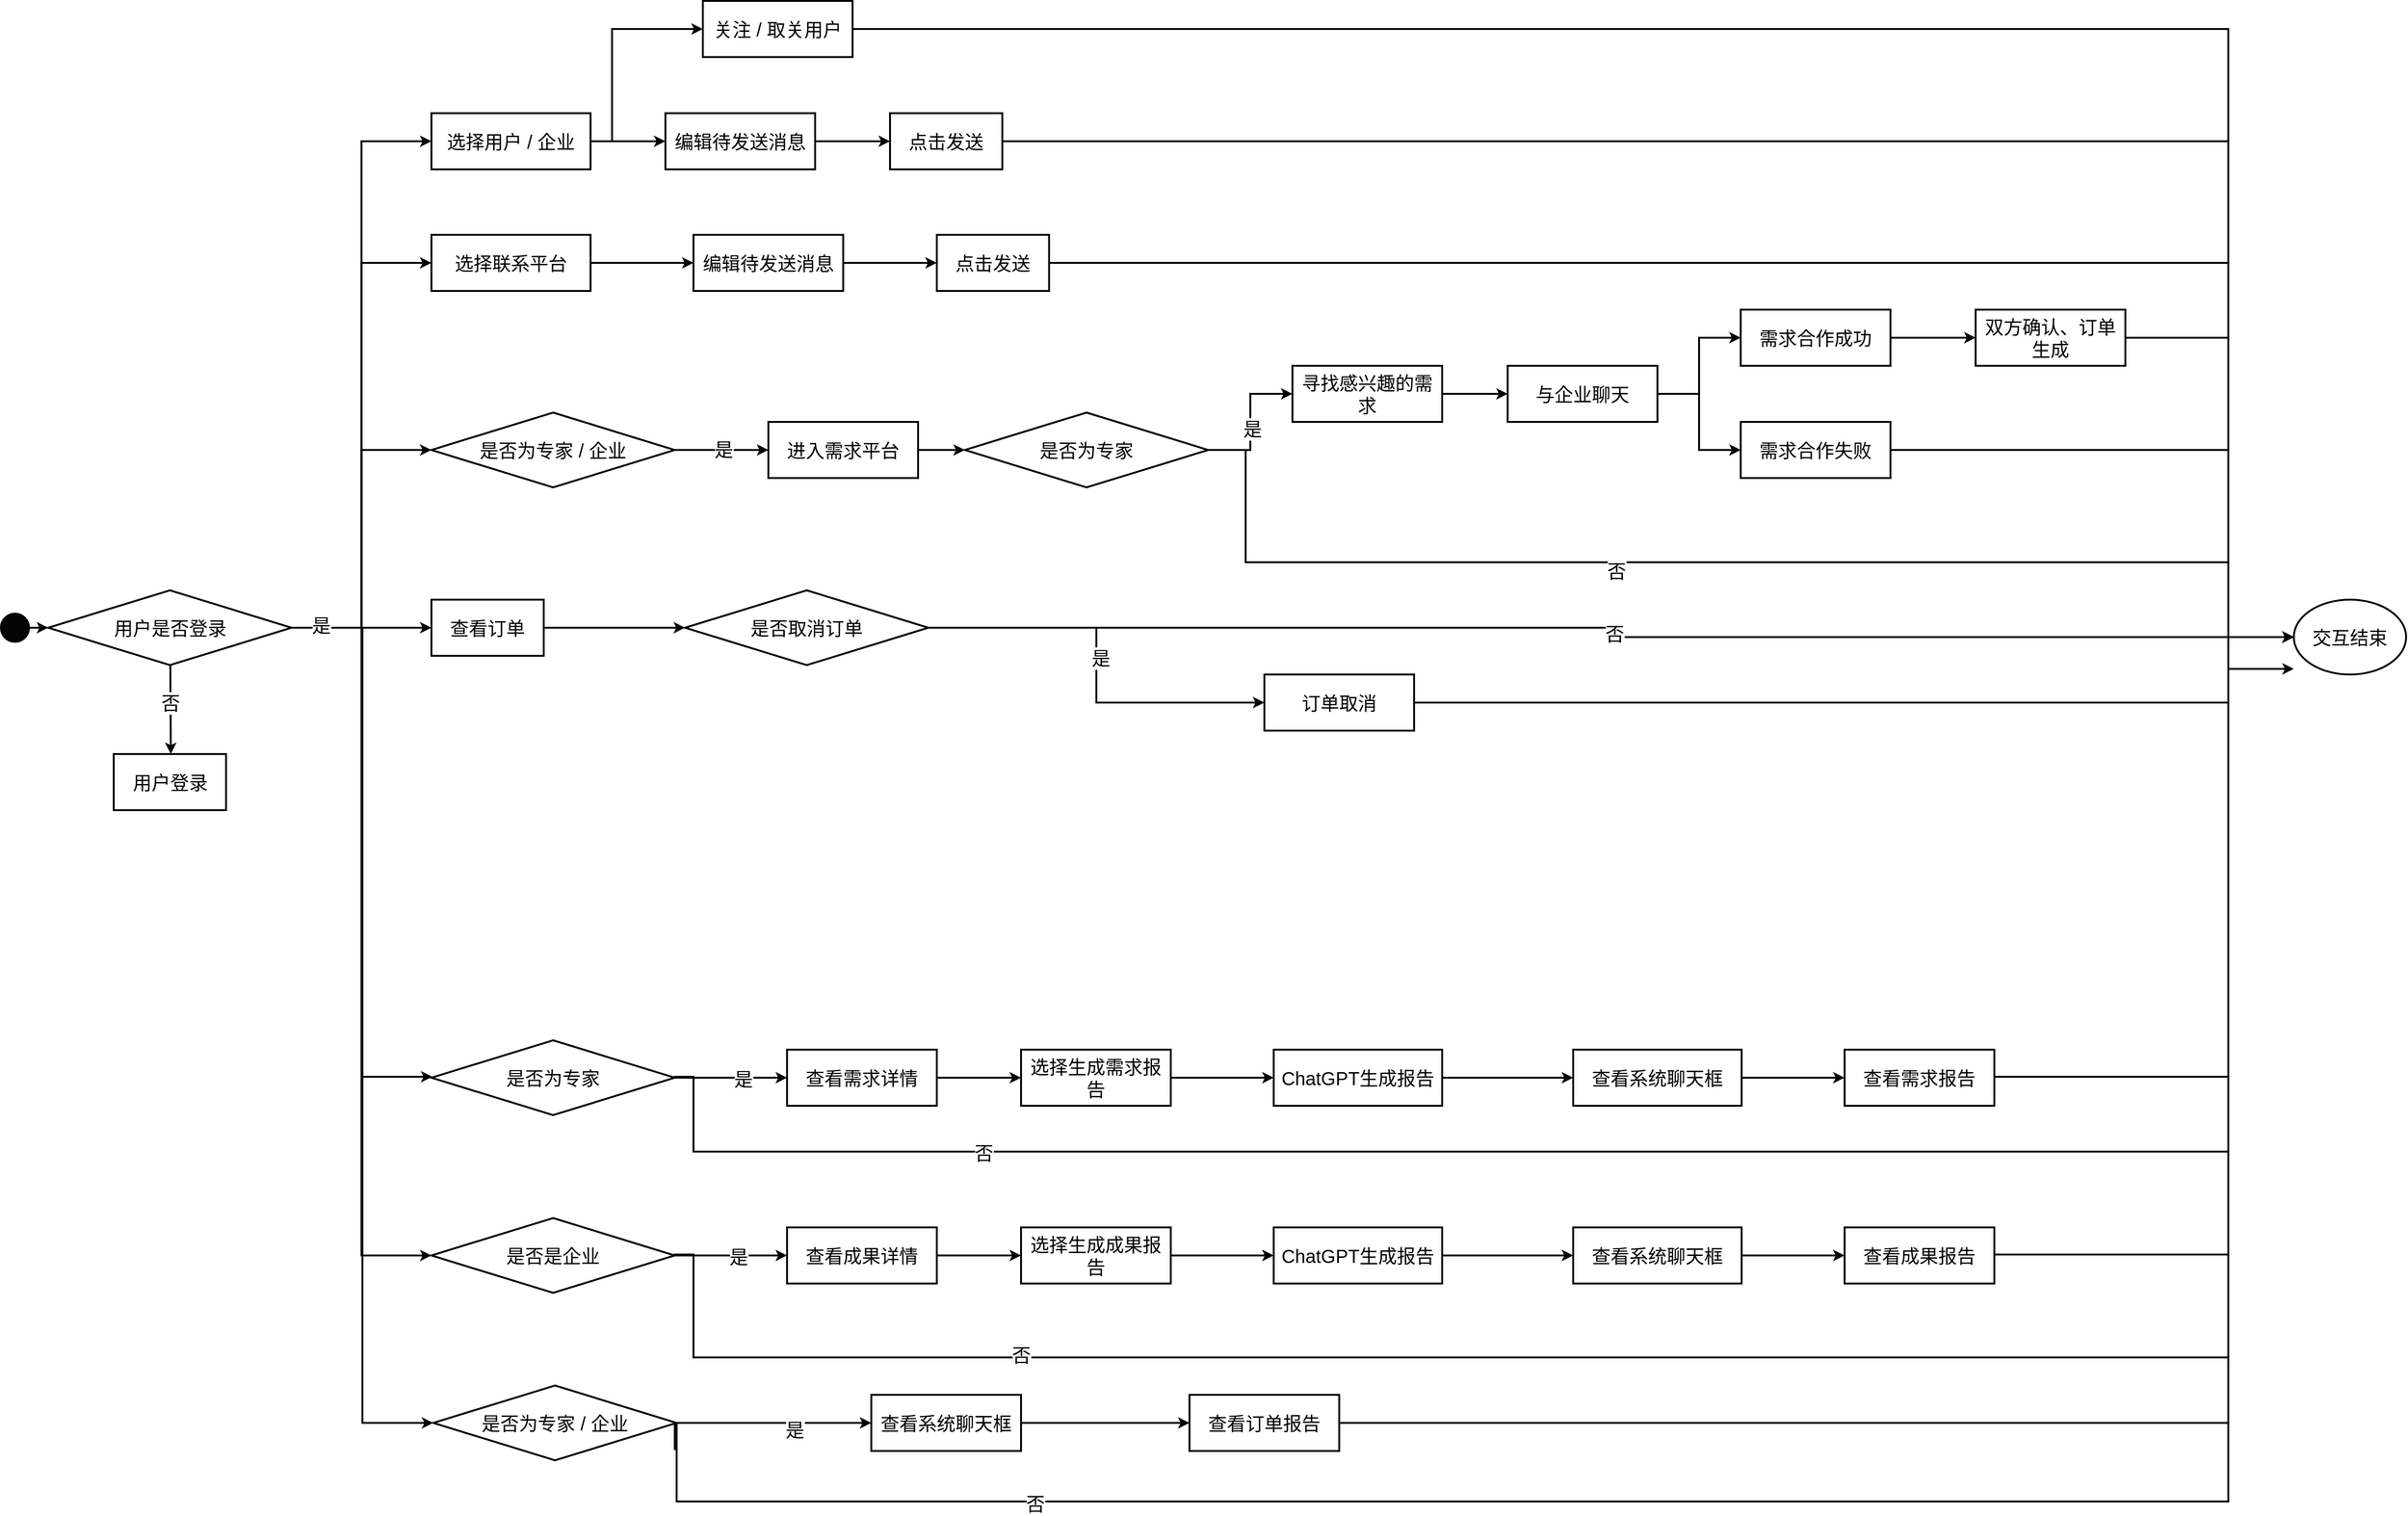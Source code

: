 <mxfile version="24.1.0" type="github">
  <diagram id="6a731a19-8d31-9384-78a2-239565b7b9f0" name="Page-1">
    <mxGraphModel dx="1577" dy="1122" grid="1" gridSize="10" guides="1" tooltips="1" connect="1" arrows="1" fold="1" page="1" pageScale="1" pageWidth="1169" pageHeight="827" background="none" math="0" shadow="0">
      <root>
        <mxCell id="0" />
        <mxCell id="1" parent="0" />
        <mxCell id="CbXRHF5RCjZEcm-ztMFM-64" value="" style="group;strokeWidth=2;spacing=2;fontSize=20;fontColor=default;labelBackgroundColor=none;horizontal=1;" parent="1" vertex="1" connectable="0">
          <mxGeometry x="480" y="170" width="170" height="60" as="geometry" />
        </mxCell>
        <mxCell id="CbXRHF5RCjZEcm-ztMFM-65" style="edgeStyle=orthogonalEdgeStyle;rounded=0;orthogonalLoop=1;jettySize=auto;html=1;exitX=0;exitY=0.5;exitDx=0;exitDy=0;strokeWidth=2;spacing=2;fontSize=20;fontColor=default;labelBackgroundColor=none;horizontal=1;" parent="CbXRHF5RCjZEcm-ztMFM-64" source="CbXRHF5RCjZEcm-ztMFM-66" edge="1">
          <mxGeometry relative="1" as="geometry">
            <mxPoint x="0.447" y="29.895" as="targetPoint" />
          </mxGeometry>
        </mxCell>
        <mxCell id="CbXRHF5RCjZEcm-ztMFM-66" value="&lt;font style=&quot;font-size: 20px;&quot;&gt;选择用户 / 企业&lt;/font&gt;" style="rounded=0;whiteSpace=wrap;html=1;strokeWidth=2;spacing=2;fontSize=20;fontColor=default;labelBackgroundColor=none;horizontal=1;" parent="CbXRHF5RCjZEcm-ztMFM-64" vertex="1">
          <mxGeometry width="170" height="60" as="geometry" />
        </mxCell>
        <mxCell id="CbXRHF5RCjZEcm-ztMFM-73" value="" style="group;strokeWidth=2;spacing=2;fontSize=20;fontColor=default;labelBackgroundColor=none;horizontal=1;" parent="1" vertex="1" connectable="0">
          <mxGeometry x="480" y="1351" width="260" height="80" as="geometry" />
        </mxCell>
        <mxCell id="CbXRHF5RCjZEcm-ztMFM-74" value="&lt;font style=&quot;font-size: 20px;&quot;&gt;是否是企业&lt;/font&gt;" style="rhombus;whiteSpace=wrap;html=1;strokeWidth=2;spacing=2;fontSize=20;fontColor=default;labelBackgroundColor=none;horizontal=1;" parent="CbXRHF5RCjZEcm-ztMFM-73" vertex="1">
          <mxGeometry width="260" height="80" as="geometry" />
        </mxCell>
        <mxCell id="CbXRHF5RCjZEcm-ztMFM-75" value="" style="group;strokeWidth=2;spacing=2;fontSize=20;fontColor=default;labelBackgroundColor=none;horizontal=1;" parent="1" vertex="1" connectable="0">
          <mxGeometry x="730" y="170" width="160" height="60" as="geometry" />
        </mxCell>
        <mxCell id="CbXRHF5RCjZEcm-ztMFM-76" value="&lt;font style=&quot;font-size: 20px;&quot;&gt;编辑待发送消息&lt;/font&gt;" style="rounded=0;whiteSpace=wrap;html=1;strokeWidth=2;spacing=2;fontSize=20;fontColor=default;labelBackgroundColor=none;horizontal=1;" parent="CbXRHF5RCjZEcm-ztMFM-75" vertex="1">
          <mxGeometry width="160" height="60" as="geometry" />
        </mxCell>
        <mxCell id="CbXRHF5RCjZEcm-ztMFM-163" style="edgeStyle=orthogonalEdgeStyle;rounded=0;orthogonalLoop=1;jettySize=auto;html=1;exitX=1;exitY=0.5;exitDx=0;exitDy=0;entryX=0;entryY=0.5;entryDx=0;entryDy=0;strokeWidth=2;fontSize=20;" parent="1" source="CbXRHF5RCjZEcm-ztMFM-83" target="CbXRHF5RCjZEcm-ztMFM-152" edge="1">
          <mxGeometry relative="1" as="geometry">
            <Array as="points">
              <mxPoint x="2400" y="80" />
              <mxPoint x="2400" y="730" />
            </Array>
          </mxGeometry>
        </mxCell>
        <mxCell id="CbXRHF5RCjZEcm-ztMFM-83" value="&lt;font style=&quot;font-size: 20px;&quot;&gt;关注 / 取关用户&lt;/font&gt;" style="rounded=0;whiteSpace=wrap;html=1;strokeWidth=2;spacing=2;fontSize=20;fontColor=default;labelBackgroundColor=none;horizontal=1;" parent="1" vertex="1">
          <mxGeometry x="770" y="50" width="160" height="60" as="geometry" />
        </mxCell>
        <mxCell id="CbXRHF5RCjZEcm-ztMFM-165" style="edgeStyle=orthogonalEdgeStyle;rounded=0;orthogonalLoop=1;jettySize=auto;html=1;exitX=1;exitY=0.5;exitDx=0;exitDy=0;entryX=0;entryY=0.5;entryDx=0;entryDy=0;strokeWidth=2;fontSize=20;" parent="1" edge="1">
          <mxGeometry relative="1" as="geometry">
            <mxPoint x="1090" y="200" as="sourcePoint" />
            <mxPoint x="2470.0" y="730" as="targetPoint" />
            <Array as="points">
              <mxPoint x="2400" y="200" />
              <mxPoint x="2400" y="730" />
            </Array>
          </mxGeometry>
        </mxCell>
        <mxCell id="CbXRHF5RCjZEcm-ztMFM-85" value="&lt;font style=&quot;font-size: 20px;&quot;&gt;点击发送&lt;/font&gt;" style="rounded=0;whiteSpace=wrap;html=1;strokeWidth=2;spacing=2;fontSize=20;fontColor=default;labelBackgroundColor=none;horizontal=1;" parent="1" vertex="1">
          <mxGeometry x="970" y="170" width="120" height="60" as="geometry" />
        </mxCell>
        <mxCell id="CbXRHF5RCjZEcm-ztMFM-90" style="edgeStyle=orthogonalEdgeStyle;rounded=0;orthogonalLoop=1;jettySize=auto;html=1;exitX=1;exitY=0.5;exitDx=0;exitDy=0;strokeWidth=2;spacing=2;fontSize=20;fontColor=default;labelBackgroundColor=none;horizontal=1;" parent="1" source="CbXRHF5RCjZEcm-ztMFM-66" target="CbXRHF5RCjZEcm-ztMFM-76" edge="1">
          <mxGeometry relative="1" as="geometry" />
        </mxCell>
        <mxCell id="CbXRHF5RCjZEcm-ztMFM-91" style="edgeStyle=orthogonalEdgeStyle;rounded=0;orthogonalLoop=1;jettySize=auto;html=1;exitX=1;exitY=0.5;exitDx=0;exitDy=0;strokeWidth=2;spacing=2;fontSize=20;fontColor=default;labelBackgroundColor=none;horizontal=1;" parent="1" source="CbXRHF5RCjZEcm-ztMFM-66" target="CbXRHF5RCjZEcm-ztMFM-83" edge="1">
          <mxGeometry relative="1" as="geometry">
            <mxPoint x="732" y="80" as="targetPoint" />
            <Array as="points">
              <mxPoint x="673" y="200" />
              <mxPoint x="673" y="80" />
            </Array>
          </mxGeometry>
        </mxCell>
        <mxCell id="CbXRHF5RCjZEcm-ztMFM-93" style="edgeStyle=orthogonalEdgeStyle;rounded=0;orthogonalLoop=1;jettySize=auto;html=1;exitX=1;exitY=0.5;exitDx=0;exitDy=0;entryX=0;entryY=0.5;entryDx=0;entryDy=0;strokeWidth=2;spacing=2;fontSize=20;fontColor=default;labelBackgroundColor=none;horizontal=1;" parent="1" source="CbXRHF5RCjZEcm-ztMFM-76" target="CbXRHF5RCjZEcm-ztMFM-85" edge="1">
          <mxGeometry relative="1" as="geometry" />
        </mxCell>
        <mxCell id="CbXRHF5RCjZEcm-ztMFM-95" value="" style="group;strokeWidth=2;spacing=2;fontSize=20;fontColor=default;labelBackgroundColor=none;horizontal=1;" parent="1" vertex="1" connectable="0">
          <mxGeometry x="480" y="490" width="260" height="80" as="geometry" />
        </mxCell>
        <mxCell id="CbXRHF5RCjZEcm-ztMFM-96" value="&lt;font style=&quot;font-size: 20px;&quot;&gt;是否为专家 / 企业&lt;/font&gt;" style="rhombus;whiteSpace=wrap;html=1;strokeWidth=2;spacing=2;fontSize=20;fontColor=default;labelBackgroundColor=none;horizontal=1;" parent="CbXRHF5RCjZEcm-ztMFM-95" vertex="1">
          <mxGeometry width="260" height="80" as="geometry" />
        </mxCell>
        <mxCell id="CbXRHF5RCjZEcm-ztMFM-98" value="" style="group;strokeWidth=2;spacing=2;fontSize=20;fontColor=default;labelBackgroundColor=none;horizontal=1;" parent="1" vertex="1" connectable="0">
          <mxGeometry x="840" y="500" width="160" height="60" as="geometry" />
        </mxCell>
        <mxCell id="CbXRHF5RCjZEcm-ztMFM-99" value="&lt;font style=&quot;font-size: 20px;&quot;&gt;进入需求平台&lt;/font&gt;" style="rounded=0;whiteSpace=wrap;html=1;strokeWidth=2;spacing=2;fontSize=20;fontColor=default;labelBackgroundColor=none;horizontal=1;" parent="CbXRHF5RCjZEcm-ztMFM-98" vertex="1">
          <mxGeometry width="160" height="60" as="geometry" />
        </mxCell>
        <mxCell id="CbXRHF5RCjZEcm-ztMFM-100" value="" style="group;strokeWidth=2;spacing=2;fontSize=20;fontColor=default;labelBackgroundColor=none;horizontal=1;" parent="1" vertex="1" connectable="0">
          <mxGeometry x="480" y="300" width="170" height="60" as="geometry" />
        </mxCell>
        <mxCell id="CbXRHF5RCjZEcm-ztMFM-101" style="edgeStyle=orthogonalEdgeStyle;rounded=0;orthogonalLoop=1;jettySize=auto;html=1;exitX=0;exitY=0.5;exitDx=0;exitDy=0;strokeWidth=2;spacing=2;fontSize=20;fontColor=default;labelBackgroundColor=none;horizontal=1;" parent="CbXRHF5RCjZEcm-ztMFM-100" source="CbXRHF5RCjZEcm-ztMFM-102" edge="1">
          <mxGeometry relative="1" as="geometry">
            <mxPoint x="0.447" y="29.895" as="targetPoint" />
          </mxGeometry>
        </mxCell>
        <mxCell id="CbXRHF5RCjZEcm-ztMFM-102" value="&lt;font style=&quot;font-size: 20px;&quot;&gt;选择联系平台&lt;/font&gt;" style="rounded=0;whiteSpace=wrap;html=1;strokeWidth=2;spacing=2;fontSize=20;fontColor=default;labelBackgroundColor=none;horizontal=1;" parent="CbXRHF5RCjZEcm-ztMFM-100" vertex="1">
          <mxGeometry width="170" height="60" as="geometry" />
        </mxCell>
        <mxCell id="CbXRHF5RCjZEcm-ztMFM-166" style="edgeStyle=orthogonalEdgeStyle;rounded=0;orthogonalLoop=1;jettySize=auto;html=1;exitX=1;exitY=0.5;exitDx=0;exitDy=0;entryX=0;entryY=0.5;entryDx=0;entryDy=0;strokeWidth=2;fontSize=20;" parent="1" source="CbXRHF5RCjZEcm-ztMFM-105" target="CbXRHF5RCjZEcm-ztMFM-152" edge="1">
          <mxGeometry relative="1" as="geometry">
            <Array as="points">
              <mxPoint x="2400" y="330" />
              <mxPoint x="2400" y="730" />
            </Array>
          </mxGeometry>
        </mxCell>
        <mxCell id="CbXRHF5RCjZEcm-ztMFM-105" value="&lt;font style=&quot;font-size: 20px;&quot;&gt;点击发送&lt;/font&gt;" style="rounded=0;whiteSpace=wrap;html=1;strokeWidth=2;spacing=2;fontSize=20;fontColor=default;labelBackgroundColor=none;horizontal=1;" parent="1" vertex="1">
          <mxGeometry x="1020" y="300" width="120" height="60" as="geometry" />
        </mxCell>
        <mxCell id="CbXRHF5RCjZEcm-ztMFM-106" value="" style="group;strokeWidth=2;spacing=2;fontSize=20;fontColor=default;labelBackgroundColor=none;horizontal=1;" parent="1" vertex="1" connectable="0">
          <mxGeometry x="1050" y="490" width="260" height="80" as="geometry" />
        </mxCell>
        <mxCell id="CbXRHF5RCjZEcm-ztMFM-107" value="&lt;font style=&quot;font-size: 20px;&quot;&gt;是否为专家&lt;/font&gt;" style="rhombus;whiteSpace=wrap;html=1;strokeWidth=2;spacing=2;fontSize=20;fontColor=default;labelBackgroundColor=none;horizontal=1;" parent="CbXRHF5RCjZEcm-ztMFM-106" vertex="1">
          <mxGeometry width="260" height="80" as="geometry" />
        </mxCell>
        <mxCell id="CbXRHF5RCjZEcm-ztMFM-108" value="" style="group;strokeWidth=2;spacing=2;fontSize=20;fontColor=default;labelBackgroundColor=none;horizontal=1;" parent="1" vertex="1" connectable="0">
          <mxGeometry x="1400" y="440" width="160" height="60" as="geometry" />
        </mxCell>
        <mxCell id="CbXRHF5RCjZEcm-ztMFM-109" value="&lt;font style=&quot;font-size: 20px;&quot;&gt;寻找感兴趣的需求&lt;/font&gt;" style="rounded=0;whiteSpace=wrap;html=1;strokeWidth=2;spacing=2;fontSize=20;fontColor=default;labelBackgroundColor=none;horizontal=1;" parent="CbXRHF5RCjZEcm-ztMFM-108" vertex="1">
          <mxGeometry width="160" height="60" as="geometry" />
        </mxCell>
        <mxCell id="CbXRHF5RCjZEcm-ztMFM-110" value="" style="group;strokeWidth=2;spacing=2;fontSize=20;fontColor=default;labelBackgroundColor=none;horizontal=1;" parent="1" vertex="1" connectable="0">
          <mxGeometry x="1630" y="440" width="160" height="60" as="geometry" />
        </mxCell>
        <mxCell id="CbXRHF5RCjZEcm-ztMFM-111" value="&lt;font style=&quot;font-size: 20px;&quot;&gt;与企业聊天&lt;/font&gt;" style="rounded=0;whiteSpace=wrap;html=1;strokeWidth=2;spacing=2;fontSize=20;fontColor=default;labelBackgroundColor=none;horizontal=1;" parent="CbXRHF5RCjZEcm-ztMFM-110" vertex="1">
          <mxGeometry width="160" height="60" as="geometry" />
        </mxCell>
        <mxCell id="CbXRHF5RCjZEcm-ztMFM-112" value="" style="group;strokeWidth=2;spacing=2;fontSize=20;fontColor=default;labelBackgroundColor=none;horizontal=1;" parent="1" vertex="1" connectable="0">
          <mxGeometry x="1879" y="380" width="160" height="60" as="geometry" />
        </mxCell>
        <mxCell id="CbXRHF5RCjZEcm-ztMFM-113" value="&lt;font style=&quot;font-size: 20px;&quot;&gt;需求合作成功&lt;/font&gt;" style="rounded=0;whiteSpace=wrap;html=1;strokeWidth=2;spacing=2;fontSize=20;fontColor=default;labelBackgroundColor=none;horizontal=1;" parent="CbXRHF5RCjZEcm-ztMFM-112" vertex="1">
          <mxGeometry width="160" height="60" as="geometry" />
        </mxCell>
        <mxCell id="CbXRHF5RCjZEcm-ztMFM-114" value="" style="group;strokeWidth=2;spacing=2;fontSize=20;fontColor=default;labelBackgroundColor=none;horizontal=1;" parent="1" vertex="1" connectable="0">
          <mxGeometry x="1879" y="500" width="160" height="60" as="geometry" />
        </mxCell>
        <mxCell id="CbXRHF5RCjZEcm-ztMFM-115" value="&lt;font style=&quot;font-size: 20px;&quot;&gt;需求合作失败&lt;/font&gt;" style="rounded=0;whiteSpace=wrap;html=1;strokeWidth=2;spacing=2;fontSize=20;fontColor=default;labelBackgroundColor=none;horizontal=1;" parent="CbXRHF5RCjZEcm-ztMFM-114" vertex="1">
          <mxGeometry width="160" height="60" as="geometry" />
        </mxCell>
        <mxCell id="CbXRHF5RCjZEcm-ztMFM-116" value="" style="group;strokeWidth=2;spacing=2;fontSize=20;fontColor=default;labelBackgroundColor=none;horizontal=1;" parent="1" vertex="1" connectable="0">
          <mxGeometry x="2130" y="380" width="160" height="60" as="geometry" />
        </mxCell>
        <mxCell id="CbXRHF5RCjZEcm-ztMFM-117" value="&lt;font style=&quot;font-size: 20px;&quot;&gt;双方确认、订单生成&lt;/font&gt;" style="rounded=0;whiteSpace=wrap;html=1;strokeWidth=2;spacing=2;fontSize=20;fontColor=default;labelBackgroundColor=none;horizontal=1;" parent="CbXRHF5RCjZEcm-ztMFM-116" vertex="1">
          <mxGeometry width="160" height="60" as="geometry" />
        </mxCell>
        <mxCell id="CbXRHF5RCjZEcm-ztMFM-118" value="" style="group;strokeWidth=2;spacing=2;fontSize=20;fontColor=default;labelBackgroundColor=none;horizontal=1;" parent="1" vertex="1" connectable="0">
          <mxGeometry x="480" y="690" width="120" height="60" as="geometry" />
        </mxCell>
        <mxCell id="CbXRHF5RCjZEcm-ztMFM-120" value="&lt;font style=&quot;font-size: 20px;&quot;&gt;查看订单&lt;/font&gt;" style="rounded=0;whiteSpace=wrap;html=1;strokeWidth=2;spacing=2;fontSize=20;fontColor=default;labelBackgroundColor=none;horizontal=1;" parent="CbXRHF5RCjZEcm-ztMFM-118" vertex="1">
          <mxGeometry width="120" height="60" as="geometry" />
        </mxCell>
        <mxCell id="CbXRHF5RCjZEcm-ztMFM-121" value="" style="group;strokeWidth=2;spacing=2;fontSize=20;fontColor=default;labelBackgroundColor=none;horizontal=1;" parent="1" vertex="1" connectable="0">
          <mxGeometry x="751" y="680" width="260" height="80" as="geometry" />
        </mxCell>
        <mxCell id="CbXRHF5RCjZEcm-ztMFM-122" value="&lt;font style=&quot;font-size: 20px;&quot;&gt;是否取消订单&lt;/font&gt;" style="rhombus;whiteSpace=wrap;html=1;strokeWidth=2;spacing=2;fontSize=20;fontColor=default;labelBackgroundColor=none;horizontal=1;" parent="CbXRHF5RCjZEcm-ztMFM-121" vertex="1">
          <mxGeometry width="260" height="80" as="geometry" />
        </mxCell>
        <mxCell id="CbXRHF5RCjZEcm-ztMFM-193" style="edgeStyle=orthogonalEdgeStyle;rounded=0;orthogonalLoop=1;jettySize=auto;html=1;exitX=1;exitY=0.5;exitDx=0;exitDy=0;entryX=0;entryY=0.5;entryDx=0;entryDy=0;strokeWidth=2;fontSize=20;" parent="1" source="CbXRHF5RCjZEcm-ztMFM-124" target="CbXRHF5RCjZEcm-ztMFM-152" edge="1">
          <mxGeometry relative="1" as="geometry">
            <Array as="points">
              <mxPoint x="2400" y="800" />
              <mxPoint x="2400" y="730" />
            </Array>
          </mxGeometry>
        </mxCell>
        <mxCell id="CbXRHF5RCjZEcm-ztMFM-124" value="&lt;font style=&quot;font-size: 20px;&quot;&gt;订单取消&lt;/font&gt;" style="rounded=0;whiteSpace=wrap;html=1;strokeWidth=2;spacing=2;fontSize=20;fontColor=default;labelBackgroundColor=none;horizontal=1;" parent="1" vertex="1">
          <mxGeometry x="1370" y="770" width="160" height="60" as="geometry" />
        </mxCell>
        <mxCell id="CbXRHF5RCjZEcm-ztMFM-125" value="" style="group;strokeWidth=2;spacing=2;fontSize=20;fontColor=default;labelBackgroundColor=none;horizontal=1;" parent="1" vertex="1" connectable="0">
          <mxGeometry x="482" y="1530" width="260" height="80" as="geometry" />
        </mxCell>
        <mxCell id="CbXRHF5RCjZEcm-ztMFM-126" value="&lt;font style=&quot;font-size: 20px;&quot;&gt;是否为专家 / 企业&lt;/font&gt;" style="rhombus;whiteSpace=wrap;html=1;strokeWidth=2;spacing=2;fontSize=20;fontColor=default;labelBackgroundColor=none;horizontal=1;" parent="CbXRHF5RCjZEcm-ztMFM-125" vertex="1">
          <mxGeometry width="260" height="80" as="geometry" />
        </mxCell>
        <mxCell id="CbXRHF5RCjZEcm-ztMFM-127" value="" style="group;strokeWidth=2;spacing=2;fontSize=20;fontColor=default;labelBackgroundColor=none;horizontal=1;" parent="1" vertex="1" connectable="0">
          <mxGeometry x="480" y="1161" width="260" height="80" as="geometry" />
        </mxCell>
        <mxCell id="CbXRHF5RCjZEcm-ztMFM-128" value="&lt;font style=&quot;font-size: 20px;&quot;&gt;是否为专家&lt;/font&gt;" style="rhombus;whiteSpace=wrap;html=1;strokeWidth=2;spacing=2;fontSize=20;fontColor=default;labelBackgroundColor=none;horizontal=1;" parent="CbXRHF5RCjZEcm-ztMFM-127" vertex="1">
          <mxGeometry width="260" height="80" as="geometry" />
        </mxCell>
        <mxCell id="CbXRHF5RCjZEcm-ztMFM-129" value="" style="group;strokeWidth=2;spacing=2;fontSize=20;fontColor=default;labelBackgroundColor=none;horizontal=1;" parent="1" vertex="1" connectable="0">
          <mxGeometry x="950" y="1540" width="160" height="60" as="geometry" />
        </mxCell>
        <mxCell id="CbXRHF5RCjZEcm-ztMFM-130" value="&lt;font style=&quot;font-size: 20px;&quot;&gt;查看系统聊天框&lt;/font&gt;" style="rounded=0;whiteSpace=wrap;html=1;strokeWidth=2;spacing=2;fontSize=20;fontColor=default;labelBackgroundColor=none;horizontal=1;" parent="CbXRHF5RCjZEcm-ztMFM-129" vertex="1">
          <mxGeometry width="160" height="60" as="geometry" />
        </mxCell>
        <mxCell id="CbXRHF5RCjZEcm-ztMFM-131" value="" style="group;strokeWidth=2;spacing=2;fontSize=20;fontColor=default;labelBackgroundColor=none;horizontal=1;" parent="1" vertex="1" connectable="0">
          <mxGeometry x="1290" y="1540" width="160" height="60" as="geometry" />
        </mxCell>
        <mxCell id="CbXRHF5RCjZEcm-ztMFM-132" value="&lt;font style=&quot;font-size: 20px;&quot;&gt;查看订单报告&lt;/font&gt;" style="rounded=0;whiteSpace=wrap;html=1;strokeWidth=2;spacing=2;fontSize=20;fontColor=default;labelBackgroundColor=none;horizontal=1;" parent="CbXRHF5RCjZEcm-ztMFM-131" vertex="1">
          <mxGeometry width="160" height="60" as="geometry" />
        </mxCell>
        <mxCell id="CbXRHF5RCjZEcm-ztMFM-133" value="" style="group;strokeWidth=2;spacing=2;fontSize=20;fontColor=default;labelBackgroundColor=none;horizontal=1;" parent="1" vertex="1" connectable="0">
          <mxGeometry x="860" y="1171" width="190" height="91" as="geometry" />
        </mxCell>
        <mxCell id="CbXRHF5RCjZEcm-ztMFM-134" value="&lt;font style=&quot;font-size: 20px;&quot;&gt;查看需求详情&lt;/font&gt;" style="rounded=0;whiteSpace=wrap;html=1;strokeWidth=2;spacing=2;fontSize=20;fontColor=default;labelBackgroundColor=none;horizontal=1;" parent="CbXRHF5RCjZEcm-ztMFM-133" vertex="1">
          <mxGeometry width="160" height="60" as="geometry" />
        </mxCell>
        <mxCell id="CbXRHF5RCjZEcm-ztMFM-204" style="edgeStyle=orthogonalEdgeStyle;rounded=0;orthogonalLoop=1;jettySize=auto;html=1;exitX=1;exitY=0.5;exitDx=0;exitDy=0;entryX=0;entryY=0.5;entryDx=0;entryDy=0;strokeWidth=2;fontSize=20;" parent="1" source="CbXRHF5RCjZEcm-ztMFM-135" target="CbXRHF5RCjZEcm-ztMFM-146" edge="1">
          <mxGeometry relative="1" as="geometry" />
        </mxCell>
        <mxCell id="CbXRHF5RCjZEcm-ztMFM-135" value="&lt;font style=&quot;font-size: 20px;&quot;&gt;选择生成需求报告&lt;/font&gt;" style="rounded=0;whiteSpace=wrap;html=1;strokeWidth=2;spacing=2;fontSize=20;fontColor=default;labelBackgroundColor=none;horizontal=1;" parent="1" vertex="1">
          <mxGeometry x="1110" y="1171" width="160" height="60" as="geometry" />
        </mxCell>
        <mxCell id="CbXRHF5RCjZEcm-ztMFM-205" style="edgeStyle=orthogonalEdgeStyle;rounded=0;orthogonalLoop=1;jettySize=auto;html=1;exitX=1;exitY=0.5;exitDx=0;exitDy=0;strokeWidth=2;fontSize=20;" parent="1" source="CbXRHF5RCjZEcm-ztMFM-137" target="CbXRHF5RCjZEcm-ztMFM-147" edge="1">
          <mxGeometry relative="1" as="geometry" />
        </mxCell>
        <mxCell id="CbXRHF5RCjZEcm-ztMFM-137" value="&lt;span style=&quot;font-size: 20px;&quot;&gt;ChatGPT生成报告&lt;/span&gt;" style="rounded=0;whiteSpace=wrap;html=1;strokeWidth=2;spacing=2;fontSize=20;fontColor=default;labelBackgroundColor=none;horizontal=1;" parent="1" vertex="1">
          <mxGeometry x="1380" y="1361" width="180" height="60" as="geometry" />
        </mxCell>
        <mxCell id="CbXRHF5RCjZEcm-ztMFM-208" style="edgeStyle=orthogonalEdgeStyle;rounded=0;orthogonalLoop=1;jettySize=auto;html=1;exitX=1;exitY=0.5;exitDx=0;exitDy=0;entryX=0;entryY=0.5;entryDx=0;entryDy=0;strokeWidth=2;fontSize=20;" parent="1" source="CbXRHF5RCjZEcm-ztMFM-138" target="CbXRHF5RCjZEcm-ztMFM-141" edge="1">
          <mxGeometry relative="1" as="geometry" />
        </mxCell>
        <mxCell id="CbXRHF5RCjZEcm-ztMFM-138" value="&lt;span style=&quot;font-size: 20px;&quot;&gt;查看系统聊天框&lt;/span&gt;" style="rounded=0;whiteSpace=wrap;html=1;strokeWidth=2;spacing=2;fontSize=20;fontColor=default;labelBackgroundColor=none;horizontal=1;" parent="1" vertex="1">
          <mxGeometry x="1700" y="1171" width="180" height="60" as="geometry" />
        </mxCell>
        <mxCell id="CbXRHF5RCjZEcm-ztMFM-140" value="" style="group;strokeWidth=2;spacing=2;fontSize=20;fontColor=default;labelBackgroundColor=none;horizontal=1;" parent="1" vertex="1" connectable="0">
          <mxGeometry x="1990" y="1171" width="190" height="91" as="geometry" />
        </mxCell>
        <mxCell id="CbXRHF5RCjZEcm-ztMFM-141" value="&lt;font style=&quot;font-size: 20px;&quot;&gt;查看需求报告&lt;/font&gt;" style="rounded=0;whiteSpace=wrap;html=1;strokeWidth=2;spacing=2;fontSize=20;fontColor=default;labelBackgroundColor=none;horizontal=1;" parent="CbXRHF5RCjZEcm-ztMFM-140" vertex="1">
          <mxGeometry width="160" height="60" as="geometry" />
        </mxCell>
        <mxCell id="CbXRHF5RCjZEcm-ztMFM-142" value="" style="group;strokeWidth=2;spacing=2;fontSize=20;fontColor=default;labelBackgroundColor=none;horizontal=1;" parent="1" vertex="1" connectable="0">
          <mxGeometry x="860" y="1361" width="190" height="91" as="geometry" />
        </mxCell>
        <mxCell id="CbXRHF5RCjZEcm-ztMFM-143" value="&lt;font style=&quot;font-size: 20px;&quot;&gt;查看成果详情&lt;/font&gt;" style="rounded=0;whiteSpace=wrap;html=1;strokeWidth=2;spacing=2;fontSize=20;fontColor=default;labelBackgroundColor=none;horizontal=1;" parent="CbXRHF5RCjZEcm-ztMFM-142" vertex="1">
          <mxGeometry width="160" height="60" as="geometry" />
        </mxCell>
        <mxCell id="CbXRHF5RCjZEcm-ztMFM-202" style="edgeStyle=orthogonalEdgeStyle;rounded=0;orthogonalLoop=1;jettySize=auto;html=1;exitX=1;exitY=0.5;exitDx=0;exitDy=0;entryX=0;entryY=0.5;entryDx=0;entryDy=0;strokeWidth=2;fontSize=20;" parent="1" source="CbXRHF5RCjZEcm-ztMFM-145" target="CbXRHF5RCjZEcm-ztMFM-137" edge="1">
          <mxGeometry relative="1" as="geometry" />
        </mxCell>
        <mxCell id="CbXRHF5RCjZEcm-ztMFM-145" value="&lt;font style=&quot;font-size: 20px;&quot;&gt;选择生成成果&lt;/font&gt;&lt;span style=&quot;font-size: 20px;&quot;&gt;报告&lt;/span&gt;" style="rounded=0;whiteSpace=wrap;html=1;strokeWidth=2;spacing=2;fontSize=20;fontColor=default;labelBackgroundColor=none;horizontal=1;" parent="1" vertex="1">
          <mxGeometry x="1110" y="1361" width="160" height="60" as="geometry" />
        </mxCell>
        <mxCell id="CbXRHF5RCjZEcm-ztMFM-207" style="edgeStyle=orthogonalEdgeStyle;rounded=0;orthogonalLoop=1;jettySize=auto;html=1;exitX=1;exitY=0.5;exitDx=0;exitDy=0;entryX=0;entryY=0.5;entryDx=0;entryDy=0;strokeWidth=2;fontSize=20;" parent="1" source="CbXRHF5RCjZEcm-ztMFM-146" target="CbXRHF5RCjZEcm-ztMFM-138" edge="1">
          <mxGeometry relative="1" as="geometry" />
        </mxCell>
        <mxCell id="CbXRHF5RCjZEcm-ztMFM-146" value="&lt;span style=&quot;font-size: 20px;&quot;&gt;ChatGPT生成报告&lt;/span&gt;" style="rounded=0;whiteSpace=wrap;html=1;strokeWidth=2;spacing=2;fontSize=20;fontColor=default;labelBackgroundColor=none;horizontal=1;" parent="1" vertex="1">
          <mxGeometry x="1380" y="1171" width="180" height="60" as="geometry" />
        </mxCell>
        <mxCell id="CbXRHF5RCjZEcm-ztMFM-206" style="edgeStyle=orthogonalEdgeStyle;rounded=0;orthogonalLoop=1;jettySize=auto;html=1;exitX=1;exitY=0.5;exitDx=0;exitDy=0;entryX=0;entryY=0.5;entryDx=0;entryDy=0;strokeWidth=2;fontSize=20;" parent="1" source="CbXRHF5RCjZEcm-ztMFM-147" target="CbXRHF5RCjZEcm-ztMFM-149" edge="1">
          <mxGeometry relative="1" as="geometry" />
        </mxCell>
        <mxCell id="CbXRHF5RCjZEcm-ztMFM-147" value="&lt;span style=&quot;font-size: 20px;&quot;&gt;查看系统聊天框&lt;/span&gt;" style="rounded=0;whiteSpace=wrap;html=1;strokeWidth=2;spacing=2;fontSize=20;fontColor=default;labelBackgroundColor=none;horizontal=1;" parent="1" vertex="1">
          <mxGeometry x="1700" y="1361" width="180" height="60" as="geometry" />
        </mxCell>
        <mxCell id="CbXRHF5RCjZEcm-ztMFM-148" value="" style="group;strokeWidth=2;spacing=2;fontSize=20;fontColor=default;labelBackgroundColor=none;horizontal=1;" parent="1" vertex="1" connectable="0">
          <mxGeometry x="1990" y="1361" width="190" height="91" as="geometry" />
        </mxCell>
        <mxCell id="CbXRHF5RCjZEcm-ztMFM-149" value="&lt;font style=&quot;font-size: 20px;&quot;&gt;查看成果报告&lt;/font&gt;" style="rounded=0;whiteSpace=wrap;html=1;strokeWidth=2;spacing=2;fontSize=20;fontColor=default;labelBackgroundColor=none;horizontal=1;" parent="CbXRHF5RCjZEcm-ztMFM-148" vertex="1">
          <mxGeometry width="160" height="60" as="geometry" />
        </mxCell>
        <mxCell id="CbXRHF5RCjZEcm-ztMFM-55" value="" style="ellipse;whiteSpace=wrap;html=1;aspect=fixed;fillColor=#050505;strokeWidth=2;spacing=2;fontSize=20;fontColor=default;labelBackgroundColor=none;horizontal=1;" parent="1" vertex="1">
          <mxGeometry x="20" y="705" width="30" height="30" as="geometry" />
        </mxCell>
        <mxCell id="CbXRHF5RCjZEcm-ztMFM-154" style="edgeStyle=orthogonalEdgeStyle;rounded=0;orthogonalLoop=1;jettySize=auto;html=1;exitX=1;exitY=0.5;exitDx=0;exitDy=0;entryX=0;entryY=0.5;entryDx=0;entryDy=0;spacing=2;fontColor=default;labelBackgroundColor=none;strokeWidth=2;horizontal=1;fontSize=20;" parent="1" source="CbXRHF5RCjZEcm-ztMFM-57" target="CbXRHF5RCjZEcm-ztMFM-120" edge="1">
          <mxGeometry relative="1" as="geometry" />
        </mxCell>
        <mxCell id="CbXRHF5RCjZEcm-ztMFM-155" style="edgeStyle=orthogonalEdgeStyle;rounded=0;orthogonalLoop=1;jettySize=auto;html=1;exitX=1;exitY=0.5;exitDx=0;exitDy=0;entryX=0;entryY=0.5;entryDx=0;entryDy=0;strokeWidth=2;horizontal=1;fontSize=20;" parent="1" source="CbXRHF5RCjZEcm-ztMFM-57" target="CbXRHF5RCjZEcm-ztMFM-96" edge="1">
          <mxGeometry relative="1" as="geometry" />
        </mxCell>
        <mxCell id="CbXRHF5RCjZEcm-ztMFM-156" style="edgeStyle=orthogonalEdgeStyle;rounded=0;orthogonalLoop=1;jettySize=auto;html=1;exitX=1;exitY=0.5;exitDx=0;exitDy=0;entryX=0;entryY=0.5;entryDx=0;entryDy=0;strokeWidth=2;horizontal=1;fontSize=20;" parent="1" source="CbXRHF5RCjZEcm-ztMFM-57" target="CbXRHF5RCjZEcm-ztMFM-102" edge="1">
          <mxGeometry relative="1" as="geometry" />
        </mxCell>
        <mxCell id="CbXRHF5RCjZEcm-ztMFM-157" style="edgeStyle=orthogonalEdgeStyle;rounded=0;orthogonalLoop=1;jettySize=auto;html=1;exitX=1;exitY=0.5;exitDx=0;exitDy=0;entryX=0;entryY=0.5;entryDx=0;entryDy=0;strokeWidth=2;horizontal=1;fontSize=20;" parent="1" source="CbXRHF5RCjZEcm-ztMFM-57" target="CbXRHF5RCjZEcm-ztMFM-66" edge="1">
          <mxGeometry relative="1" as="geometry" />
        </mxCell>
        <mxCell id="CbXRHF5RCjZEcm-ztMFM-194" style="edgeStyle=orthogonalEdgeStyle;rounded=0;orthogonalLoop=1;jettySize=auto;html=1;exitX=1;exitY=0.5;exitDx=0;exitDy=0;entryX=0;entryY=0.5;entryDx=0;entryDy=0;strokeWidth=2;fontSize=20;" parent="1" source="CbXRHF5RCjZEcm-ztMFM-57" target="CbXRHF5RCjZEcm-ztMFM-126" edge="1">
          <mxGeometry relative="1" as="geometry" />
        </mxCell>
        <mxCell id="CbXRHF5RCjZEcm-ztMFM-195" style="edgeStyle=orthogonalEdgeStyle;rounded=0;orthogonalLoop=1;jettySize=auto;html=1;exitX=1;exitY=0.5;exitDx=0;exitDy=0;entryX=0;entryY=0.5;entryDx=0;entryDy=0;strokeWidth=2;fontSize=20;" parent="1" edge="1">
          <mxGeometry relative="1" as="geometry">
            <mxPoint x="331.53" y="720" as="sourcePoint" />
            <mxPoint x="481" y="1200" as="targetPoint" />
            <Array as="points">
              <mxPoint x="406" y="720" />
              <mxPoint x="406" y="1200" />
            </Array>
          </mxGeometry>
        </mxCell>
        <mxCell id="CbXRHF5RCjZEcm-ztMFM-196" style="edgeStyle=orthogonalEdgeStyle;rounded=0;orthogonalLoop=1;jettySize=auto;html=1;exitX=1;exitY=0.5;exitDx=0;exitDy=0;entryX=0;entryY=0.5;entryDx=0;entryDy=0;strokeWidth=2;fontSize=20;" parent="1" source="CbXRHF5RCjZEcm-ztMFM-57" target="CbXRHF5RCjZEcm-ztMFM-74" edge="1">
          <mxGeometry relative="1" as="geometry" />
        </mxCell>
        <mxCell id="CbXRHF5RCjZEcm-ztMFM-219" value="是" style="edgeLabel;html=1;align=center;verticalAlign=middle;resizable=0;points=[];fontSize=20;" parent="CbXRHF5RCjZEcm-ztMFM-196" vertex="1" connectable="0">
          <mxGeometry x="-0.925" y="3" relative="1" as="geometry">
            <mxPoint as="offset" />
          </mxGeometry>
        </mxCell>
        <mxCell id="CbXRHF5RCjZEcm-ztMFM-57" value="&lt;font style=&quot;font-size: 20px;&quot;&gt;用户是否登录&lt;/font&gt;" style="rhombus;whiteSpace=wrap;html=1;strokeWidth=2;spacing=2;fontSize=20;fontColor=default;labelBackgroundColor=none;horizontal=1;" parent="1" vertex="1">
          <mxGeometry x="70.53" y="680" width="260" height="80" as="geometry" />
        </mxCell>
        <mxCell id="CbXRHF5RCjZEcm-ztMFM-59" value="" style="group;strokeWidth=2;spacing=2;fontSize=20;fontColor=default;labelBackgroundColor=none;horizontal=1;" parent="1" vertex="1" connectable="0">
          <mxGeometry x="140.53" y="855" width="120" height="60" as="geometry" />
        </mxCell>
        <mxCell id="CbXRHF5RCjZEcm-ztMFM-60" value="&lt;font style=&quot;font-size: 20px;&quot;&gt;用户登录&lt;/font&gt;" style="rounded=0;whiteSpace=wrap;html=1;strokeWidth=2;spacing=2;fontSize=20;fontColor=default;labelBackgroundColor=none;horizontal=1;" parent="CbXRHF5RCjZEcm-ztMFM-59" vertex="1">
          <mxGeometry width="120" height="60" as="geometry" />
        </mxCell>
        <mxCell id="CbXRHF5RCjZEcm-ztMFM-61" value="" style="endArrow=classic;html=1;rounded=0;entryX=0.5;entryY=0;entryDx=0;entryDy=0;strokeWidth=2;spacing=2;fontSize=20;fontColor=default;labelBackgroundColor=none;horizontal=1;" parent="1" edge="1">
          <mxGeometry width="50" height="50" relative="1" as="geometry">
            <mxPoint x="201" y="760" as="sourcePoint" />
            <mxPoint x="201.53" y="855" as="targetPoint" />
          </mxGeometry>
        </mxCell>
        <mxCell id="CbXRHF5RCjZEcm-ztMFM-218" value="否" style="edgeLabel;html=1;align=center;verticalAlign=middle;resizable=0;points=[];fontSize=20;" parent="CbXRHF5RCjZEcm-ztMFM-61" vertex="1" connectable="0">
          <mxGeometry x="-0.162" relative="1" as="geometry">
            <mxPoint as="offset" />
          </mxGeometry>
        </mxCell>
        <mxCell id="CbXRHF5RCjZEcm-ztMFM-63" value="" style="endArrow=classic;html=1;rounded=0;exitX=1;exitY=0.5;exitDx=0;exitDy=0;entryX=0;entryY=0.5;entryDx=0;entryDy=0;strokeWidth=2;spacing=2;fontSize=20;fontColor=default;labelBackgroundColor=none;horizontal=1;" parent="1" source="CbXRHF5RCjZEcm-ztMFM-55" target="CbXRHF5RCjZEcm-ztMFM-57" edge="1">
          <mxGeometry width="50" height="50" relative="1" as="geometry">
            <mxPoint x="340.53" y="870" as="sourcePoint" />
            <mxPoint x="390.53" y="820" as="targetPoint" />
          </mxGeometry>
        </mxCell>
        <mxCell id="CbXRHF5RCjZEcm-ztMFM-152" value="&lt;font style=&quot;font-size: 20px;&quot;&gt;交互结束&lt;/font&gt;" style="ellipse;whiteSpace=wrap;html=1;strokeWidth=2;spacing=2;fontColor=default;labelBackgroundColor=none;horizontal=1;fontSize=20;" parent="1" vertex="1">
          <mxGeometry x="2470" y="690" width="120" height="80" as="geometry" />
        </mxCell>
        <mxCell id="CbXRHF5RCjZEcm-ztMFM-158" style="edgeStyle=orthogonalEdgeStyle;rounded=0;orthogonalLoop=1;jettySize=auto;html=1;exitX=1;exitY=0.5;exitDx=0;exitDy=0;entryX=0;entryY=0.5;entryDx=0;entryDy=0;strokeWidth=2;horizontal=1;fontSize=20;" parent="1" source="CbXRHF5RCjZEcm-ztMFM-102" target="CbXRHF5RCjZEcm-ztMFM-104" edge="1">
          <mxGeometry relative="1" as="geometry" />
        </mxCell>
        <mxCell id="CbXRHF5RCjZEcm-ztMFM-159" style="edgeStyle=orthogonalEdgeStyle;rounded=0;orthogonalLoop=1;jettySize=auto;html=1;exitX=1;exitY=0.5;exitDx=0;exitDy=0;strokeWidth=2;horizontal=1;fontSize=20;" parent="1" source="CbXRHF5RCjZEcm-ztMFM-104" target="CbXRHF5RCjZEcm-ztMFM-105" edge="1">
          <mxGeometry relative="1" as="geometry" />
        </mxCell>
        <mxCell id="CbXRHF5RCjZEcm-ztMFM-160" style="edgeStyle=orthogonalEdgeStyle;rounded=0;orthogonalLoop=1;jettySize=auto;html=1;exitX=1;exitY=0.5;exitDx=0;exitDy=0;entryX=0;entryY=0.5;entryDx=0;entryDy=0;strokeWidth=2;fontSize=20;" parent="1" source="CbXRHF5RCjZEcm-ztMFM-96" target="CbXRHF5RCjZEcm-ztMFM-99" edge="1">
          <mxGeometry relative="1" as="geometry" />
        </mxCell>
        <mxCell id="CbXRHF5RCjZEcm-ztMFM-161" value="&lt;font style=&quot;font-size: 20px;&quot;&gt;是&lt;/font&gt;" style="edgeLabel;html=1;align=center;verticalAlign=middle;resizable=0;points=[];fontSize=20;" parent="CbXRHF5RCjZEcm-ztMFM-160" vertex="1" connectable="0">
          <mxGeometry x="0.016" y="1" relative="1" as="geometry">
            <mxPoint x="1" as="offset" />
          </mxGeometry>
        </mxCell>
        <mxCell id="CbXRHF5RCjZEcm-ztMFM-162" style="edgeStyle=orthogonalEdgeStyle;rounded=0;orthogonalLoop=1;jettySize=auto;html=1;exitX=1;exitY=0.5;exitDx=0;exitDy=0;entryX=0;entryY=0.5;entryDx=0;entryDy=0;strokeWidth=2;fontSize=20;" parent="1" source="CbXRHF5RCjZEcm-ztMFM-99" target="CbXRHF5RCjZEcm-ztMFM-107" edge="1">
          <mxGeometry relative="1" as="geometry" />
        </mxCell>
        <mxCell id="CbXRHF5RCjZEcm-ztMFM-104" value="&lt;font style=&quot;font-size: 20px;&quot;&gt;编辑待发送消息&lt;/font&gt;" style="rounded=0;whiteSpace=wrap;html=1;strokeWidth=2;spacing=2;fontSize=20;fontColor=default;labelBackgroundColor=none;horizontal=1;" parent="1" vertex="1">
          <mxGeometry x="760" y="300" width="160" height="60" as="geometry" />
        </mxCell>
        <mxCell id="CbXRHF5RCjZEcm-ztMFM-167" style="edgeStyle=orthogonalEdgeStyle;rounded=0;orthogonalLoop=1;jettySize=auto;html=1;exitX=1;exitY=0.5;exitDx=0;exitDy=0;entryX=0;entryY=0.5;entryDx=0;entryDy=0;strokeWidth=2;fontSize=20;" parent="1" source="CbXRHF5RCjZEcm-ztMFM-107" target="CbXRHF5RCjZEcm-ztMFM-109" edge="1">
          <mxGeometry relative="1" as="geometry" />
        </mxCell>
        <mxCell id="CbXRHF5RCjZEcm-ztMFM-168" value="&lt;font style=&quot;font-size: 20px;&quot;&gt;是&lt;/font&gt;" style="edgeLabel;html=1;align=center;verticalAlign=middle;resizable=0;points=[];fontSize=20;" parent="CbXRHF5RCjZEcm-ztMFM-167" vertex="1" connectable="0">
          <mxGeometry x="-0.093" y="-2" relative="1" as="geometry">
            <mxPoint as="offset" />
          </mxGeometry>
        </mxCell>
        <mxCell id="CbXRHF5RCjZEcm-ztMFM-169" style="edgeStyle=orthogonalEdgeStyle;rounded=0;orthogonalLoop=1;jettySize=auto;html=1;exitX=1;exitY=0.5;exitDx=0;exitDy=0;strokeWidth=2;fontSize=20;" parent="1" source="CbXRHF5RCjZEcm-ztMFM-109" target="CbXRHF5RCjZEcm-ztMFM-111" edge="1">
          <mxGeometry relative="1" as="geometry" />
        </mxCell>
        <mxCell id="CbXRHF5RCjZEcm-ztMFM-170" style="edgeStyle=orthogonalEdgeStyle;rounded=0;orthogonalLoop=1;jettySize=auto;html=1;exitX=1;exitY=0.5;exitDx=0;exitDy=0;strokeWidth=2;fontSize=20;" parent="1" source="CbXRHF5RCjZEcm-ztMFM-111" target="CbXRHF5RCjZEcm-ztMFM-115" edge="1">
          <mxGeometry relative="1" as="geometry" />
        </mxCell>
        <mxCell id="CbXRHF5RCjZEcm-ztMFM-171" style="edgeStyle=orthogonalEdgeStyle;rounded=0;orthogonalLoop=1;jettySize=auto;html=1;exitX=1;exitY=0.5;exitDx=0;exitDy=0;strokeWidth=2;fontSize=20;" parent="1" source="CbXRHF5RCjZEcm-ztMFM-111" target="CbXRHF5RCjZEcm-ztMFM-113" edge="1">
          <mxGeometry relative="1" as="geometry" />
        </mxCell>
        <mxCell id="CbXRHF5RCjZEcm-ztMFM-173" style="edgeStyle=orthogonalEdgeStyle;rounded=0;orthogonalLoop=1;jettySize=auto;html=1;exitX=1;exitY=0.5;exitDx=0;exitDy=0;strokeWidth=2;fontSize=20;" parent="1" source="CbXRHF5RCjZEcm-ztMFM-113" target="CbXRHF5RCjZEcm-ztMFM-117" edge="1">
          <mxGeometry relative="1" as="geometry" />
        </mxCell>
        <mxCell id="CbXRHF5RCjZEcm-ztMFM-174" style="edgeStyle=orthogonalEdgeStyle;rounded=0;orthogonalLoop=1;jettySize=auto;html=1;exitX=1;exitY=0.5;exitDx=0;exitDy=0;entryX=0;entryY=0.5;entryDx=0;entryDy=0;strokeWidth=2;fontSize=20;" parent="1" source="CbXRHF5RCjZEcm-ztMFM-115" target="CbXRHF5RCjZEcm-ztMFM-152" edge="1">
          <mxGeometry relative="1" as="geometry">
            <Array as="points">
              <mxPoint x="2400" y="530" />
              <mxPoint x="2400" y="730" />
            </Array>
          </mxGeometry>
        </mxCell>
        <mxCell id="CbXRHF5RCjZEcm-ztMFM-176" style="edgeStyle=orthogonalEdgeStyle;rounded=0;orthogonalLoop=1;jettySize=auto;html=1;exitX=1;exitY=0.5;exitDx=0;exitDy=0;entryX=0;entryY=0.5;entryDx=0;entryDy=0;strokeWidth=2;fontSize=20;" parent="1" source="CbXRHF5RCjZEcm-ztMFM-117" target="CbXRHF5RCjZEcm-ztMFM-152" edge="1">
          <mxGeometry relative="1" as="geometry">
            <Array as="points">
              <mxPoint x="2400" y="410" />
              <mxPoint x="2400" y="730" />
            </Array>
          </mxGeometry>
        </mxCell>
        <mxCell id="CbXRHF5RCjZEcm-ztMFM-183" style="edgeStyle=orthogonalEdgeStyle;rounded=0;orthogonalLoop=1;jettySize=auto;html=1;exitX=1;exitY=0.5;exitDx=0;exitDy=0;entryX=0;entryY=0.5;entryDx=0;entryDy=0;strokeWidth=2;fontSize=20;" parent="1" source="CbXRHF5RCjZEcm-ztMFM-120" target="CbXRHF5RCjZEcm-ztMFM-122" edge="1">
          <mxGeometry relative="1" as="geometry" />
        </mxCell>
        <mxCell id="CbXRHF5RCjZEcm-ztMFM-184" style="edgeStyle=orthogonalEdgeStyle;rounded=0;orthogonalLoop=1;jettySize=auto;html=1;exitX=1;exitY=0.5;exitDx=0;exitDy=0;entryX=0;entryY=0.5;entryDx=0;entryDy=0;strokeWidth=2;fontSize=20;" parent="1" edge="1">
          <mxGeometry relative="1" as="geometry">
            <mxPoint x="1310" y="530" as="sourcePoint" />
            <mxPoint x="2470" y="730" as="targetPoint" />
            <Array as="points">
              <mxPoint x="1350" y="530" />
              <mxPoint x="1350" y="650" />
              <mxPoint x="2400" y="650" />
              <mxPoint x="2400" y="730" />
            </Array>
          </mxGeometry>
        </mxCell>
        <mxCell id="CbXRHF5RCjZEcm-ztMFM-185" value="&lt;font style=&quot;font-size: 20px;&quot;&gt;否&lt;/font&gt;" style="edgeLabel;html=1;align=center;verticalAlign=middle;resizable=0;points=[];fontSize=20;" parent="CbXRHF5RCjZEcm-ztMFM-184" vertex="1" connectable="0">
          <mxGeometry x="-0.184" y="-9" relative="1" as="geometry">
            <mxPoint x="1" as="offset" />
          </mxGeometry>
        </mxCell>
        <mxCell id="CbXRHF5RCjZEcm-ztMFM-187" style="edgeStyle=orthogonalEdgeStyle;rounded=0;orthogonalLoop=1;jettySize=auto;html=1;exitX=1;exitY=0.5;exitDx=0;exitDy=0;entryX=0;entryY=0.5;entryDx=0;entryDy=0;strokeWidth=2;fontSize=20;" parent="1" source="CbXRHF5RCjZEcm-ztMFM-122" target="CbXRHF5RCjZEcm-ztMFM-124" edge="1">
          <mxGeometry relative="1" as="geometry" />
        </mxCell>
        <mxCell id="CbXRHF5RCjZEcm-ztMFM-190" value="&lt;font style=&quot;font-size: 20px;&quot;&gt;是&lt;/font&gt;" style="edgeLabel;html=1;align=center;verticalAlign=middle;resizable=0;points=[];fontSize=20;" parent="CbXRHF5RCjZEcm-ztMFM-187" vertex="1" connectable="0">
          <mxGeometry x="-0.037" y="4" relative="1" as="geometry">
            <mxPoint as="offset" />
          </mxGeometry>
        </mxCell>
        <mxCell id="CbXRHF5RCjZEcm-ztMFM-188" style="edgeStyle=orthogonalEdgeStyle;rounded=0;orthogonalLoop=1;jettySize=auto;html=1;exitX=1;exitY=0.5;exitDx=0;exitDy=0;entryX=0;entryY=0.5;entryDx=0;entryDy=0;strokeWidth=2;fontSize=20;" parent="1" source="CbXRHF5RCjZEcm-ztMFM-122" target="CbXRHF5RCjZEcm-ztMFM-152" edge="1">
          <mxGeometry relative="1" as="geometry" />
        </mxCell>
        <mxCell id="CbXRHF5RCjZEcm-ztMFM-220" value="否" style="edgeLabel;html=1;align=center;verticalAlign=middle;resizable=0;points=[];fontSize=20;" parent="CbXRHF5RCjZEcm-ztMFM-188" vertex="1" connectable="0">
          <mxGeometry x="0.001" y="3" relative="1" as="geometry">
            <mxPoint as="offset" />
          </mxGeometry>
        </mxCell>
        <mxCell id="CbXRHF5RCjZEcm-ztMFM-197" style="edgeStyle=orthogonalEdgeStyle;rounded=0;orthogonalLoop=1;jettySize=auto;html=1;exitX=1;exitY=0.5;exitDx=0;exitDy=0;strokeWidth=2;fontSize=20;" parent="1" source="CbXRHF5RCjZEcm-ztMFM-126" target="CbXRHF5RCjZEcm-ztMFM-130" edge="1">
          <mxGeometry relative="1" as="geometry" />
        </mxCell>
        <mxCell id="CbXRHF5RCjZEcm-ztMFM-221" value="是" style="edgeLabel;html=1;align=center;verticalAlign=middle;resizable=0;points=[];fontSize=20;" parent="CbXRHF5RCjZEcm-ztMFM-197" vertex="1" connectable="0">
          <mxGeometry x="0.205" y="-7" relative="1" as="geometry">
            <mxPoint as="offset" />
          </mxGeometry>
        </mxCell>
        <mxCell id="CbXRHF5RCjZEcm-ztMFM-198" style="edgeStyle=orthogonalEdgeStyle;rounded=0;orthogonalLoop=1;jettySize=auto;html=1;exitX=1;exitY=0.5;exitDx=0;exitDy=0;entryX=0;entryY=0.5;entryDx=0;entryDy=0;strokeWidth=2;fontSize=20;" parent="1" source="CbXRHF5RCjZEcm-ztMFM-130" target="CbXRHF5RCjZEcm-ztMFM-132" edge="1">
          <mxGeometry relative="1" as="geometry" />
        </mxCell>
        <mxCell id="CbXRHF5RCjZEcm-ztMFM-199" style="edgeStyle=orthogonalEdgeStyle;rounded=0;orthogonalLoop=1;jettySize=auto;html=1;exitX=1;exitY=0.5;exitDx=0;exitDy=0;strokeWidth=2;fontSize=20;" parent="1" source="CbXRHF5RCjZEcm-ztMFM-128" target="CbXRHF5RCjZEcm-ztMFM-134" edge="1">
          <mxGeometry relative="1" as="geometry" />
        </mxCell>
        <mxCell id="CbXRHF5RCjZEcm-ztMFM-223" value="是" style="edgeLabel;html=1;align=center;verticalAlign=middle;resizable=0;points=[];fontSize=20;" parent="CbXRHF5RCjZEcm-ztMFM-199" vertex="1" connectable="0">
          <mxGeometry x="0.213" y="-1" relative="1" as="geometry">
            <mxPoint as="offset" />
          </mxGeometry>
        </mxCell>
        <mxCell id="CbXRHF5RCjZEcm-ztMFM-200" style="edgeStyle=orthogonalEdgeStyle;rounded=0;orthogonalLoop=1;jettySize=auto;html=1;exitX=1;exitY=0.5;exitDx=0;exitDy=0;strokeWidth=2;fontSize=20;" parent="1" source="CbXRHF5RCjZEcm-ztMFM-74" target="CbXRHF5RCjZEcm-ztMFM-143" edge="1">
          <mxGeometry relative="1" as="geometry" />
        </mxCell>
        <mxCell id="CbXRHF5RCjZEcm-ztMFM-225" value="是" style="edgeLabel;html=1;align=center;verticalAlign=middle;resizable=0;points=[];fontSize=20;" parent="CbXRHF5RCjZEcm-ztMFM-200" vertex="1" connectable="0">
          <mxGeometry x="0.135" y="-1" relative="1" as="geometry">
            <mxPoint as="offset" />
          </mxGeometry>
        </mxCell>
        <mxCell id="CbXRHF5RCjZEcm-ztMFM-201" style="edgeStyle=orthogonalEdgeStyle;rounded=0;orthogonalLoop=1;jettySize=auto;html=1;exitX=1;exitY=0.5;exitDx=0;exitDy=0;entryX=0;entryY=0.5;entryDx=0;entryDy=0;strokeWidth=2;fontSize=20;" parent="1" source="CbXRHF5RCjZEcm-ztMFM-143" target="CbXRHF5RCjZEcm-ztMFM-145" edge="1">
          <mxGeometry relative="1" as="geometry" />
        </mxCell>
        <mxCell id="CbXRHF5RCjZEcm-ztMFM-203" style="edgeStyle=orthogonalEdgeStyle;rounded=0;orthogonalLoop=1;jettySize=auto;html=1;exitX=1;exitY=0.5;exitDx=0;exitDy=0;entryX=0;entryY=0.5;entryDx=0;entryDy=0;strokeWidth=2;fontSize=20;" parent="1" source="CbXRHF5RCjZEcm-ztMFM-134" target="CbXRHF5RCjZEcm-ztMFM-135" edge="1">
          <mxGeometry relative="1" as="geometry" />
        </mxCell>
        <mxCell id="CbXRHF5RCjZEcm-ztMFM-209" style="edgeStyle=orthogonalEdgeStyle;rounded=0;orthogonalLoop=1;jettySize=auto;html=1;exitX=1;exitY=0.5;exitDx=0;exitDy=0;entryX=0;entryY=0.5;entryDx=0;entryDy=0;strokeWidth=2;fontSize=20;" parent="1" source="CbXRHF5RCjZEcm-ztMFM-141" target="CbXRHF5RCjZEcm-ztMFM-152" edge="1">
          <mxGeometry relative="1" as="geometry">
            <Array as="points">
              <mxPoint x="2400" y="1200" />
              <mxPoint x="2400" y="730" />
            </Array>
          </mxGeometry>
        </mxCell>
        <mxCell id="CbXRHF5RCjZEcm-ztMFM-210" style="edgeStyle=orthogonalEdgeStyle;rounded=0;orthogonalLoop=1;jettySize=auto;html=1;exitX=1;exitY=0.5;exitDx=0;exitDy=0;entryX=0;entryY=0.5;entryDx=0;entryDy=0;strokeWidth=2;fontSize=20;" parent="1" source="CbXRHF5RCjZEcm-ztMFM-149" target="CbXRHF5RCjZEcm-ztMFM-152" edge="1">
          <mxGeometry relative="1" as="geometry">
            <Array as="points">
              <mxPoint x="2400" y="1390" />
              <mxPoint x="2400" y="730" />
            </Array>
          </mxGeometry>
        </mxCell>
        <mxCell id="CbXRHF5RCjZEcm-ztMFM-211" style="edgeStyle=orthogonalEdgeStyle;rounded=0;orthogonalLoop=1;jettySize=auto;html=1;exitX=1;exitY=0.5;exitDx=0;exitDy=0;entryX=0;entryY=0.5;entryDx=0;entryDy=0;strokeWidth=2;fontSize=20;" parent="1" source="CbXRHF5RCjZEcm-ztMFM-132" target="CbXRHF5RCjZEcm-ztMFM-152" edge="1">
          <mxGeometry relative="1" as="geometry">
            <Array as="points">
              <mxPoint x="2400" y="1570" />
              <mxPoint x="2400" y="730" />
            </Array>
          </mxGeometry>
        </mxCell>
        <mxCell id="CbXRHF5RCjZEcm-ztMFM-214" style="edgeStyle=orthogonalEdgeStyle;rounded=0;orthogonalLoop=1;jettySize=auto;html=1;entryX=0;entryY=0.5;entryDx=0;entryDy=0;strokeWidth=2;fontSize=20;" parent="1" edge="1">
          <mxGeometry relative="1" as="geometry">
            <Array as="points">
              <mxPoint x="740" y="1570" />
              <mxPoint x="742" y="1570" />
              <mxPoint x="742" y="1654" />
              <mxPoint x="2400" y="1654" />
              <mxPoint x="2400" y="764" />
            </Array>
            <mxPoint x="740" y="1599" as="sourcePoint" />
            <mxPoint x="2470" y="764" as="targetPoint" />
          </mxGeometry>
        </mxCell>
        <mxCell id="CbXRHF5RCjZEcm-ztMFM-222" value="否" style="edgeLabel;html=1;align=center;verticalAlign=middle;resizable=0;points=[];fontSize=20;" parent="CbXRHF5RCjZEcm-ztMFM-214" vertex="1" connectable="0">
          <mxGeometry x="-0.636" y="-2" relative="1" as="geometry">
            <mxPoint as="offset" />
          </mxGeometry>
        </mxCell>
        <mxCell id="CbXRHF5RCjZEcm-ztMFM-216" style="edgeStyle=orthogonalEdgeStyle;rounded=0;orthogonalLoop=1;jettySize=auto;html=1;exitX=1;exitY=0.5;exitDx=0;exitDy=0;entryX=0;entryY=0.5;entryDx=0;entryDy=0;strokeWidth=2;fontSize=20;" parent="1" source="CbXRHF5RCjZEcm-ztMFM-128" target="CbXRHF5RCjZEcm-ztMFM-152" edge="1">
          <mxGeometry relative="1" as="geometry">
            <Array as="points">
              <mxPoint x="760" y="1200" />
              <mxPoint x="760" y="1280" />
              <mxPoint x="2400" y="1280" />
              <mxPoint x="2400" y="730" />
            </Array>
          </mxGeometry>
        </mxCell>
        <mxCell id="CbXRHF5RCjZEcm-ztMFM-224" value="否" style="edgeLabel;html=1;align=center;verticalAlign=middle;resizable=0;points=[];fontSize=20;" parent="CbXRHF5RCjZEcm-ztMFM-216" vertex="1" connectable="0">
          <mxGeometry x="-0.652" y="-1" relative="1" as="geometry">
            <mxPoint as="offset" />
          </mxGeometry>
        </mxCell>
        <mxCell id="CbXRHF5RCjZEcm-ztMFM-217" style="edgeStyle=orthogonalEdgeStyle;rounded=0;orthogonalLoop=1;jettySize=auto;html=1;exitX=1;exitY=0.5;exitDx=0;exitDy=0;entryX=0;entryY=0.5;entryDx=0;entryDy=0;strokeWidth=2;fontSize=20;" parent="1" source="CbXRHF5RCjZEcm-ztMFM-74" target="CbXRHF5RCjZEcm-ztMFM-152" edge="1">
          <mxGeometry relative="1" as="geometry">
            <Array as="points">
              <mxPoint x="760" y="1390" />
              <mxPoint x="760" y="1500" />
              <mxPoint x="2400" y="1500" />
              <mxPoint x="2400" y="730" />
            </Array>
          </mxGeometry>
        </mxCell>
        <mxCell id="CbXRHF5RCjZEcm-ztMFM-226" value="否" style="edgeLabel;html=1;align=center;verticalAlign=middle;resizable=0;points=[];fontSize=20;" parent="CbXRHF5RCjZEcm-ztMFM-217" vertex="1" connectable="0">
          <mxGeometry x="-0.632" y="3" relative="1" as="geometry">
            <mxPoint as="offset" />
          </mxGeometry>
        </mxCell>
      </root>
    </mxGraphModel>
  </diagram>
</mxfile>
